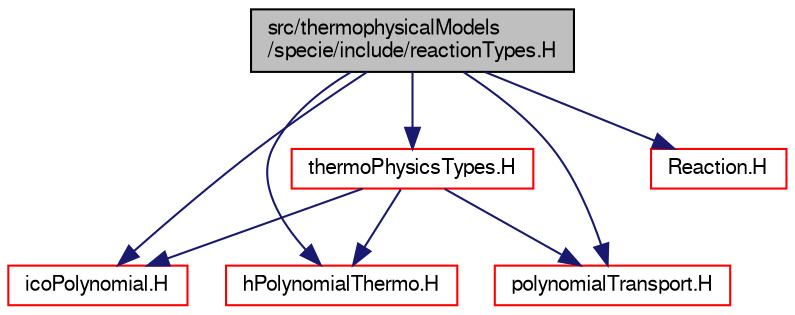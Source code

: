digraph "src/thermophysicalModels/specie/include/reactionTypes.H"
{
  bgcolor="transparent";
  edge [fontname="FreeSans",fontsize="10",labelfontname="FreeSans",labelfontsize="10"];
  node [fontname="FreeSans",fontsize="10",shape=record];
  Node0 [label="src/thermophysicalModels\l/specie/include/reactionTypes.H",height=0.2,width=0.4,color="black", fillcolor="grey75", style="filled", fontcolor="black"];
  Node0 -> Node1 [color="midnightblue",fontsize="10",style="solid",fontname="FreeSans"];
  Node1 [label="thermoPhysicsTypes.H",height=0.2,width=0.4,color="red",URL="$a16463.html",tooltip="Type definitions for thermo-physics models. "];
  Node1 -> Node103 [color="midnightblue",fontsize="10",style="solid",fontname="FreeSans"];
  Node103 [label="icoPolynomial.H",height=0.2,width=0.4,color="red",URL="$a16406.html"];
  Node1 -> Node110 [color="midnightblue",fontsize="10",style="solid",fontname="FreeSans"];
  Node110 [label="hPolynomialThermo.H",height=0.2,width=0.4,color="red",URL="$a16634.html"];
  Node1 -> Node112 [color="midnightblue",fontsize="10",style="solid",fontname="FreeSans"];
  Node112 [label="polynomialTransport.H",height=0.2,width=0.4,color="red",URL="$a16676.html"];
  Node0 -> Node114 [color="midnightblue",fontsize="10",style="solid",fontname="FreeSans"];
  Node114 [label="Reaction.H",height=0.2,width=0.4,color="red",URL="$a16568.html"];
  Node0 -> Node103 [color="midnightblue",fontsize="10",style="solid",fontname="FreeSans"];
  Node0 -> Node110 [color="midnightblue",fontsize="10",style="solid",fontname="FreeSans"];
  Node0 -> Node112 [color="midnightblue",fontsize="10",style="solid",fontname="FreeSans"];
}
